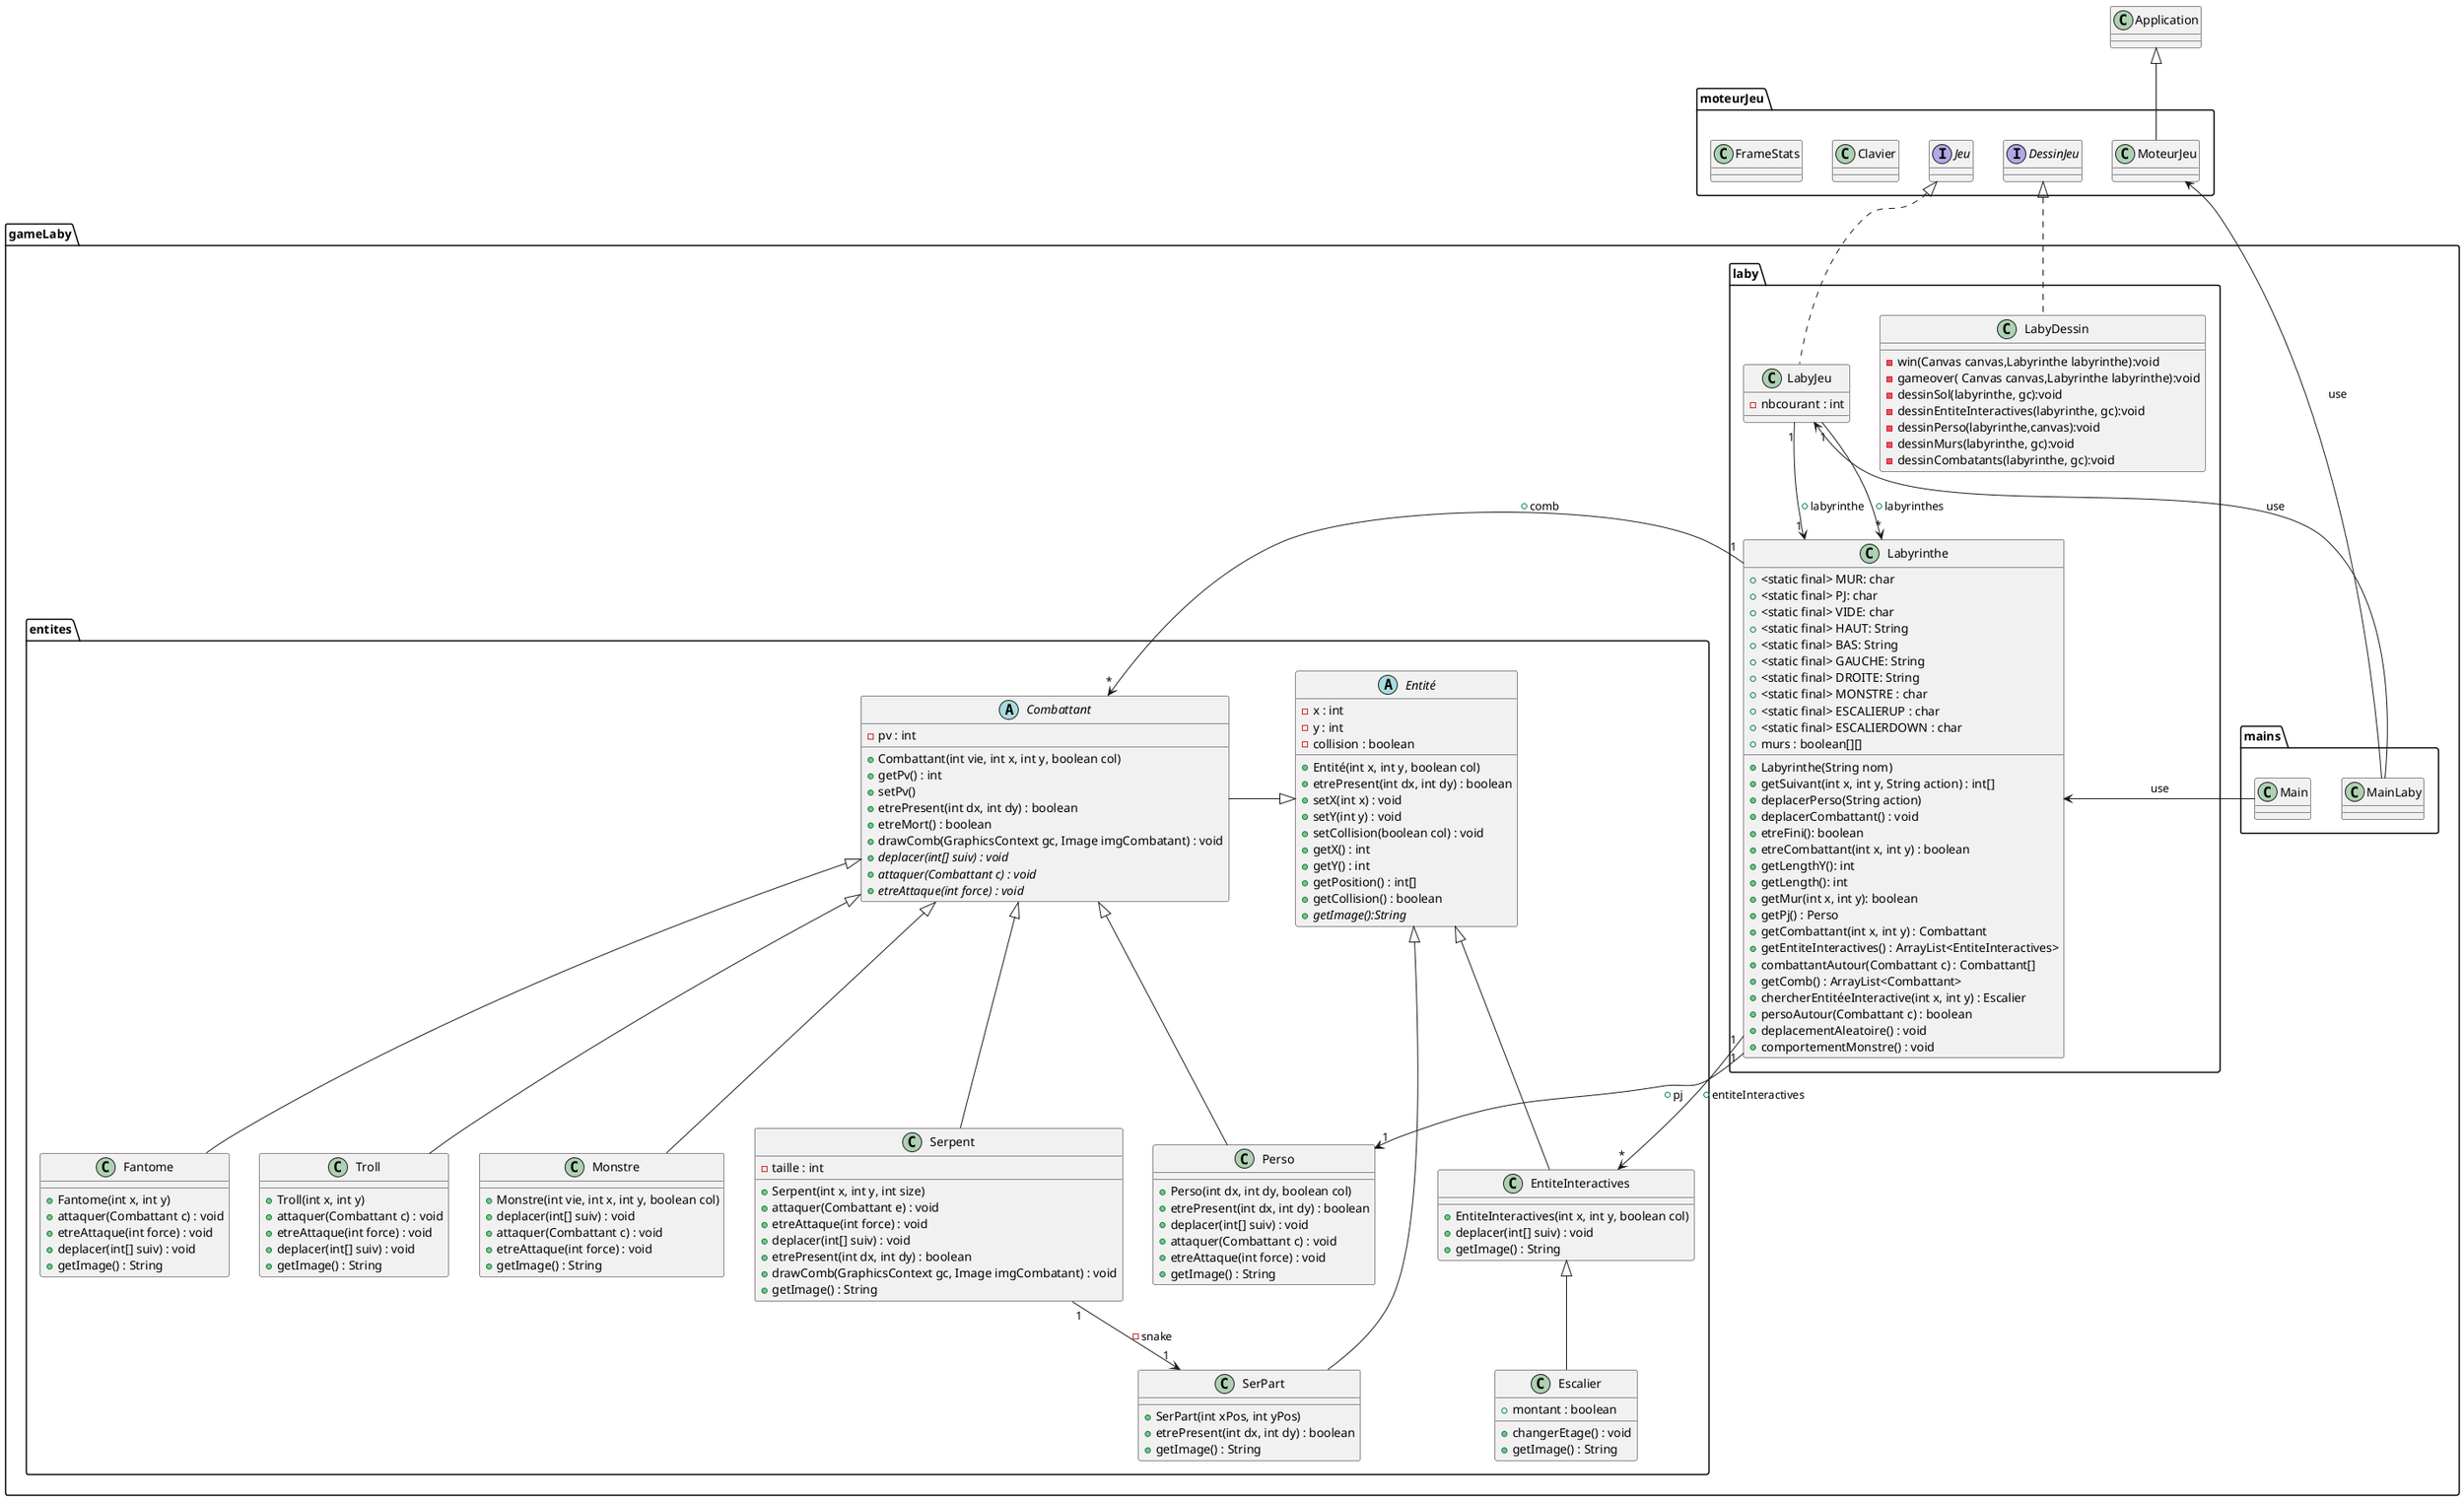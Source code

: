@startuml

package gameLaby{

package laby{

class Labyrinthe{
+ <static final> MUR: char
+ <static final> PJ: char
+ <static final> VIDE: char
+ <static final> HAUT: String
+ <static final> BAS: String
+ <static final> GAUCHE: String
+ <static final> DROITE: String
+ <static final> MONSTRE : char
+ <static final> ESCALIERUP : char
+ <static final> ESCALIERDOWN : char
+ murs : boolean[][]
+ Labyrinthe(String nom)
+ getSuivant(int x, int y, String action) : int[]
+ deplacerPerso(String action)
+ deplacerCombattant() : void
+ etreFini(): boolean
+ etreCombattant(int x, int y) : boolean
+ getLengthY(): int
+ getLength(): int
+ getMur(int x, int y): boolean
+ getPj() : Perso
+ getCombattant(int x, int y) : Combattant
+ getEntiteInteractives() : ArrayList<EntiteInteractives>
+ combattantAutour(Combattant c) : Combattant[]
+ getComb() : ArrayList<Combattant>
+ chercherEntitéeInteractive(int x, int y) : Escalier
+ persoAutour(Combattant c) : boolean
+ deplacementAleatoire() : void
+ comportementMonstre() : void
}

class LabyJeu{
- nbcourant : int
}

class LabyDessin{
-win(Canvas canvas,Labyrinthe labyrinthe):void
-gameover( Canvas canvas,Labyrinthe labyrinthe):void
-dessinSol(labyrinthe, gc):void
-dessinEntiteInteractives(labyrinthe, gc):void
-dessinPerso(labyrinthe,canvas):void
-dessinMurs(labyrinthe, gc):void
-dessinCombatants(labyrinthe, gc):void
}

}

package entites{

class Perso{
+ Perso(int dx, int dy, boolean col)
+ etrePresent(int dx, int dy) : boolean
+ deplacer(int[] suiv) : void
+ attaquer(Combattant c) : void
+ etreAttaque(int force) : void
+ getImage() : String
}

Abstract class Entité{
- x : int
- y : int
- collision : boolean
+ Entité(int x, int y, boolean col)
+ etrePresent(int dx, int dy) : boolean
+ setX(int x) : void
+ setY(int y) : void
+ setCollision(boolean col) : void
+ getX() : int
+ getY() : int
+ getPosition() : int[]
+ getCollision() : boolean
+ {abstract}getImage():String
}

Abstract class Combattant{
- pv : int
+ Combattant(int vie, int x, int y, boolean col)
+ getPv() : int
+ setPv()
+ etrePresent(int dx, int dy) : boolean
+ etreMort() : boolean
+ drawComb(GraphicsContext gc, Image imgCombatant) : void
+ {abstract}deplacer(int[] suiv) : void
+ {abstract}attaquer(Combattant c) : void
+ {abstract}etreAttaque(int force) : void
}

class EntiteInteractives{
+ EntiteInteractives(int x, int y, boolean col)
+ deplacer(int[] suiv) : void
+ getImage() : String
}

class Monstre{
+ Monstre(int vie, int x, int y, boolean col)
+ deplacer(int[] suiv) : void
+ attaquer(Combattant c) : void
+ etreAttaque(int force) : void
+ getImage() : String
}

class Fantome{
+ Fantome(int x, int y)
+ attaquer(Combattant c) : void
+ etreAttaque(int force) : void
+ deplacer(int[] suiv) : void
+ getImage() : String
}

class Serpent{
- taille : int
+ Serpent(int x, int y, int size)
+ attaquer(Combattant e) : void
+ etreAttaque(int force) : void
+ deplacer(int[] suiv) : void
+ etrePresent(int dx, int dy) : boolean
+ drawComb(GraphicsContext gc, Image imgCombatant) : void
+ getImage() : String
}

class SerPart{
+ SerPart(int xPos, int yPos)
+ etrePresent(int dx, int dy) : boolean
+ getImage() : String
}

class Troll{
+ Troll(int x, int y)
+ attaquer(Combattant c) : void
+ etreAttaque(int force) : void
+ deplacer(int[] suiv) : void
+ getImage() : String
}

class Escalier{
+ montant : boolean
+ changerEtage() : void
+ getImage() : String
}

}

package mains{

class Main{
}

class MainLaby{
}

}

}

package moteurJeu{

interface Jeu{
}

interface DessinJeu{
}

class Clavier{
}

class FrameStats{
}

class MoteurJeu{
}

}

Labyrinthe "1" --> "*" EntiteInteractives : + entiteInteractives
Labyrinthe "1" --> "*" Combattant : + comb
Labyrinthe "1" -left-> "1" Perso : + pj
LabyJeu "1" --> "1" Labyrinthe : + labyrinthe
LabyJeu "1" --> "*" Labyrinthe : + labyrinthes
Serpent "1" --> "1" SerPart : - snake

Main -left> Labyrinthe : use
MainLaby -> LabyJeu : use
MainLaby -> MoteurJeu : use
Entité <|-left- Combattant
Entité <|-- SerPart
Entité <|-- EntiteInteractives
Combattant <|-- Monstre
Combattant <|-- Perso
Combattant <|-- Fantome
Combattant <|-- Serpent
Combattant <|-- Troll
EntiteInteractives <|-- Escalier
Jeu <|.. LabyJeu
DessinJeu <|.. LabyDessin
Application <|-- MoteurJeu

@enduml
